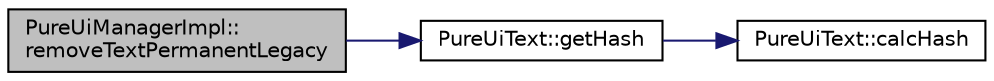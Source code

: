 digraph "PureUiManagerImpl::removeTextPermanentLegacy"
{
 // LATEX_PDF_SIZE
  edge [fontname="Helvetica",fontsize="10",labelfontname="Helvetica",labelfontsize="10"];
  node [fontname="Helvetica",fontsize="10",shape=record];
  rankdir="LR";
  Node1 [label="PureUiManagerImpl::\lremoveTextPermanentLegacy",height=0.2,width=0.4,color="black", fillcolor="grey75", style="filled", fontcolor="black",tooltip="Deletes permanent text from the UI that was previously added by textPermanentLegacy()."];
  Node1 -> Node2 [color="midnightblue",fontsize="10",style="solid",fontname="Helvetica"];
  Node2 [label="PureUiText::getHash",height=0.2,width=0.4,color="black", fillcolor="white", style="filled",URL="$class_pure_ui_text.html#a9fa36f812d2d90ed6743c2143012ee6a",tooltip=" "];
  Node2 -> Node3 [color="midnightblue",fontsize="10",style="solid",fontname="Helvetica"];
  Node3 [label="PureUiText::calcHash",height=0.2,width=0.4,color="black", fillcolor="white", style="filled",URL="$class_pure_ui_text.html#a37ec47aaa7dfdf6966d6626f52cf68fa",tooltip=" "];
}
